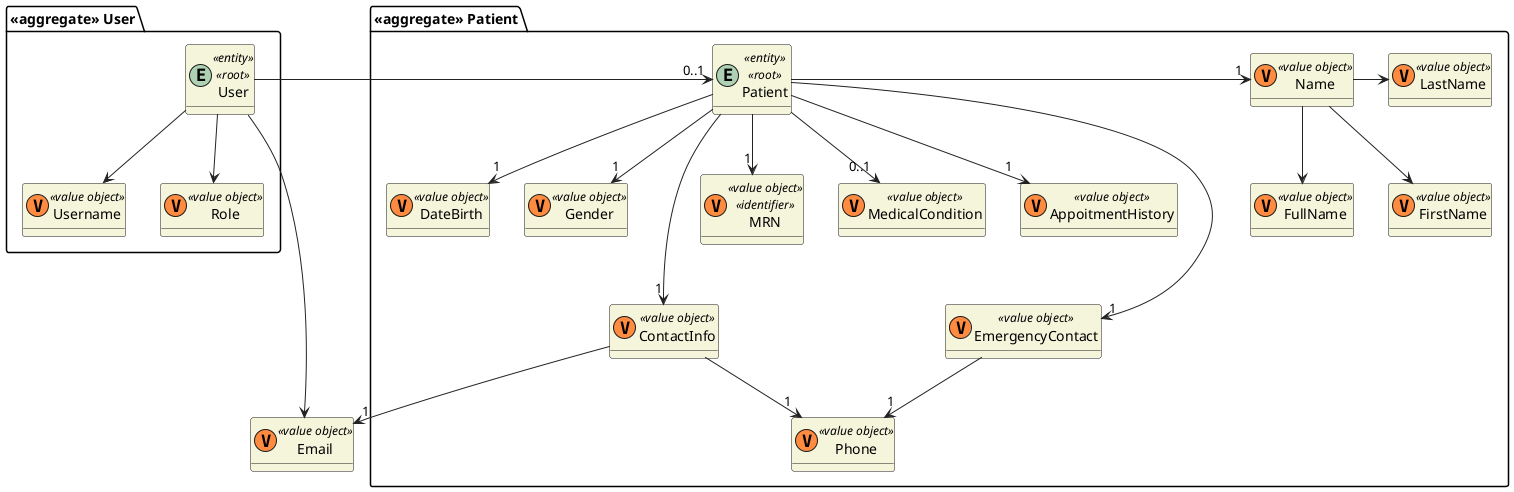@startuml
skinparam classAttributeIconSize 0
hide empty attributes
skinparam classBackgroundColor beige
skinparam ArrowColor #222222

'Shared Value Object
class Email <<(V,#FF8B40)value object>> {}


package "<<aggregate>> Patient" {
    entity Patient <<entity>> <<root>> {}
    class DateBirth <<(V,#FF8B40)value object>> {}
    class Gender <<(V,#FF8B40)value object>> {}

    class EmergencyContact <<(V,#FF8B40)value object>> {}
    class MRN <<(V,#FF8B40)value object>> <<identifier>> {}
    class MedicalCondition <<(V,#FF8B40)value object>> {}
    class AppoitmentHistory <<(V,#FF8B40)value object>> {}
    class FirstName <<(V,#FF8B40)value object>> {}
    class LastName <<(V,#FF8B40)value object>> {}
    class FullName <<(V,#FF8B40)value object>> {}
    class ContactInfo <<(V,#FF8B40)value object>> {}
    class Phone <<(V,#FF8B40)value object>> {}
    class Name <<(V,#FF8B40)value object>> {}
}


package "<<aggregate>> User" {
    entity User <<entity>> <<root>>
    class Username <<(V,#FF8B40) value object>>
    class Role <<(V,#FF8B40) value object>>
}

User -> "0..1" Patient
User --> Username
User --> Email
User --> Role


Name --> FirstName
Name -> LastName
Name --> FullName


Patient -> "1" Name
Patient --> "1" DateBirth
Patient --> "1" Gender
Patient ---> "1" ContactInfo
Patient ---> "1" EmergencyContact
Patient --> "1" MRN
Patient --> "0..1" MedicalCondition
Patient --> "1" AppoitmentHistory
ContactInfo --> "1" Email
ContactInfo --> "1" Phone
EmergencyContact --> "1" Phone

@enduml